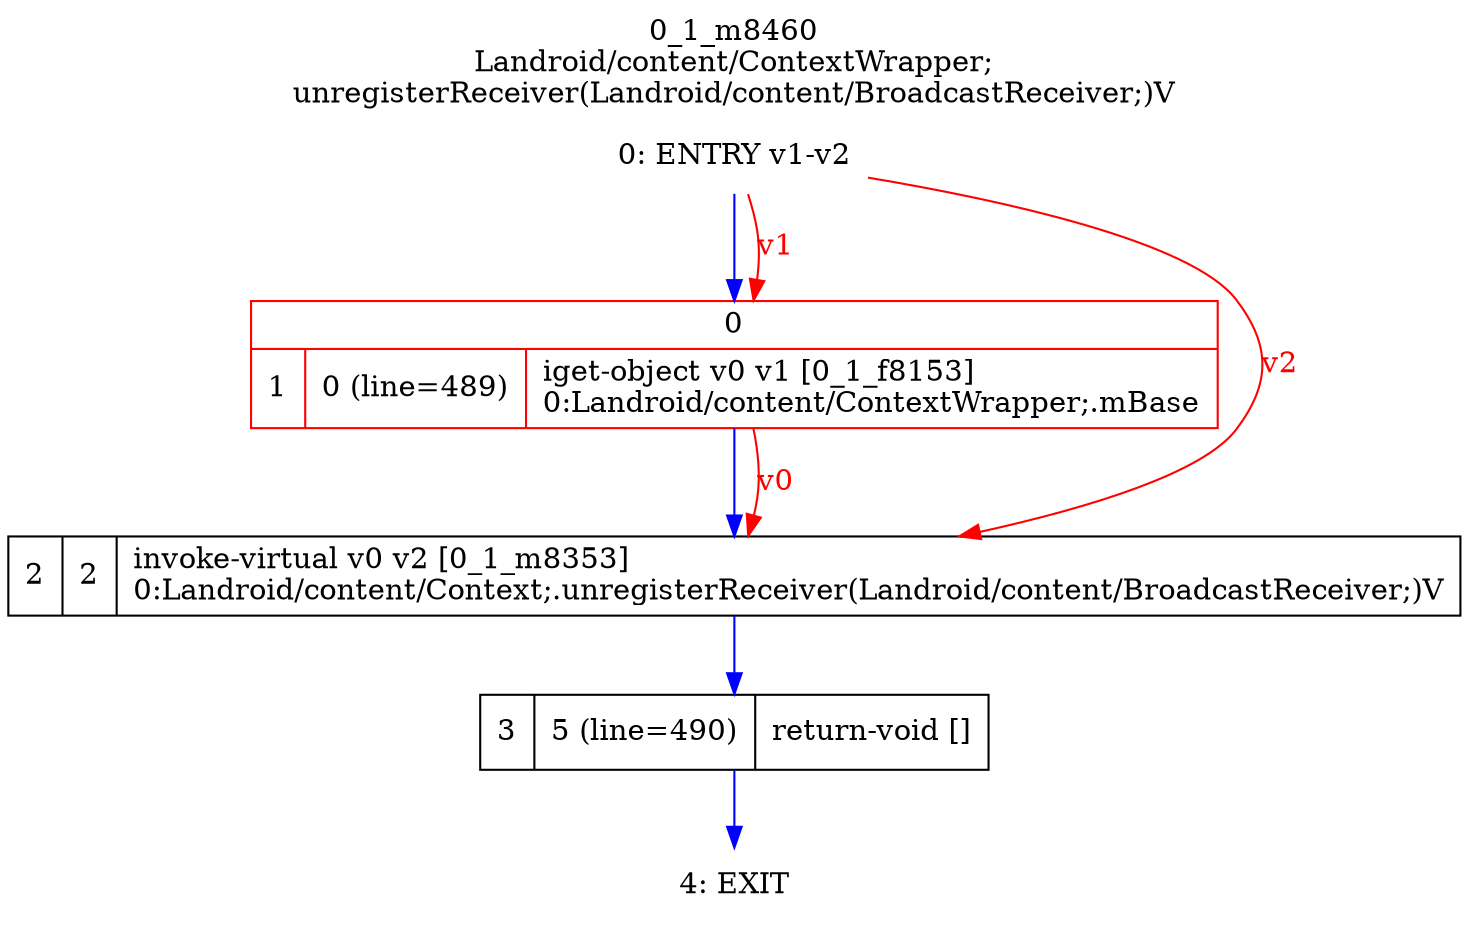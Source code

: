 digraph G {
rankdir=UD;
labelloc=t;
label="0_1_m8460\nLandroid/content/ContextWrapper;
unregisterReceiver(Landroid/content/BroadcastReceiver;)V";
0[label="0: ENTRY v1-v2",shape=plaintext];
1[label="{0|{1|0 (line=489)|iget-object v0 v1 [0_1_f8153]\l0:Landroid/content/ContextWrapper;.mBase\l}}",shape=record, color=red];
2[label="2|2|invoke-virtual v0 v2 [0_1_m8353]\l0:Landroid/content/Context;.unregisterReceiver(Landroid/content/BroadcastReceiver;)V\l",shape=record,URL="0_1_m8353.dot"];
3[label="3|5 (line=490)|return-void []\l",shape=record];
4[label="4: EXIT",shape=plaintext];
0->1 [color=blue, fontcolor=blue,weight=100, taillabel=""];
1->2 [color=blue, fontcolor=blue,weight=100, taillabel=""];
2->3 [color=blue, fontcolor=blue,weight=100, taillabel=""];
3->4 [color=blue, fontcolor=blue,weight=100, taillabel=""];
0->1 [color=red, fontcolor=red, label="v1"];
0->2 [color=red, fontcolor=red, label="v2"];
1->2 [color=red, fontcolor=red, label="v0"];
}
